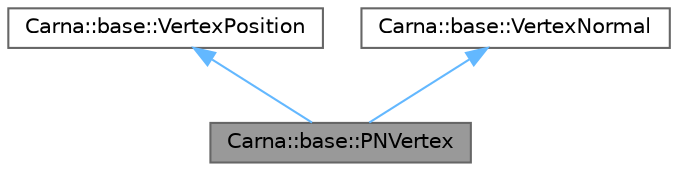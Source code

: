 digraph "Carna::base::PNVertex"
{
 // LATEX_PDF_SIZE
  bgcolor="transparent";
  edge [fontname=Helvetica,fontsize=10,labelfontname=Helvetica,labelfontsize=10];
  node [fontname=Helvetica,fontsize=10,shape=box,height=0.2,width=0.4];
  Node1 [id="Node000001",label="Carna::base::PNVertex",height=0.2,width=0.4,color="gray40", fillcolor="grey60", style="filled", fontcolor="black",tooltip="Defines vertex that consists of the two attributes position and normal vector."];
  Node2 -> Node1 [id="edge1_Node000001_Node000002",dir="back",color="steelblue1",style="solid",tooltip=" "];
  Node2 [id="Node000002",label="Carna::base::VertexPosition",height=0.2,width=0.4,color="gray40", fillcolor="white", style="filled",URL="$structCarna_1_1base_1_1VertexPosition.html",tooltip="Defines vertex component for position vectors. Usage is explained here."];
  Node3 -> Node1 [id="edge2_Node000001_Node000003",dir="back",color="steelblue1",style="solid",tooltip=" "];
  Node3 [id="Node000003",label="Carna::base::VertexNormal",height=0.2,width=0.4,color="gray40", fillcolor="white", style="filled",URL="$structCarna_1_1base_1_1VertexNormal.html",tooltip="Defines vertex component for normal vectors. Usage is explained here."];
}
